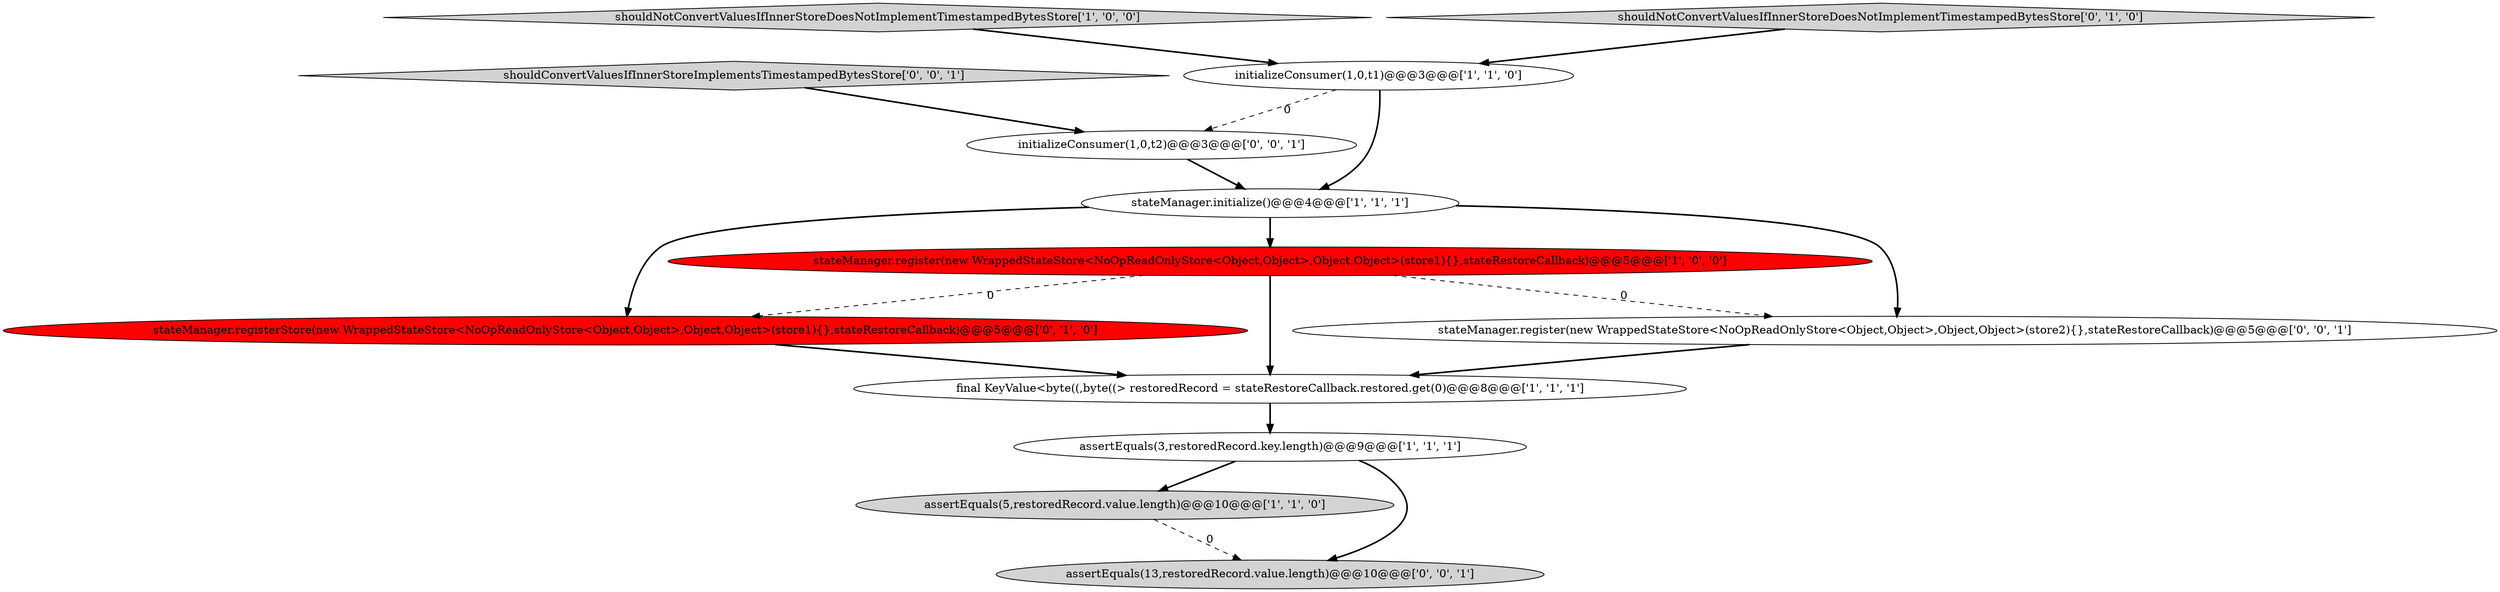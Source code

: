 digraph {
6 [style = filled, label = "final KeyValue<byte((,byte((> restoredRecord = stateRestoreCallback.restored.get(0)@@@8@@@['1', '1', '1']", fillcolor = white, shape = ellipse image = "AAA0AAABBB1BBB"];
8 [style = filled, label = "stateManager.registerStore(new WrappedStateStore<NoOpReadOnlyStore<Object,Object>,Object,Object>(store1){},stateRestoreCallback)@@@5@@@['0', '1', '0']", fillcolor = red, shape = ellipse image = "AAA1AAABBB2BBB"];
0 [style = filled, label = "stateManager.initialize()@@@4@@@['1', '1', '1']", fillcolor = white, shape = ellipse image = "AAA0AAABBB1BBB"];
1 [style = filled, label = "assertEquals(5,restoredRecord.value.length)@@@10@@@['1', '1', '0']", fillcolor = lightgray, shape = ellipse image = "AAA0AAABBB1BBB"];
9 [style = filled, label = "assertEquals(13,restoredRecord.value.length)@@@10@@@['0', '0', '1']", fillcolor = lightgray, shape = ellipse image = "AAA0AAABBB3BBB"];
11 [style = filled, label = "stateManager.register(new WrappedStateStore<NoOpReadOnlyStore<Object,Object>,Object,Object>(store2){},stateRestoreCallback)@@@5@@@['0', '0', '1']", fillcolor = white, shape = ellipse image = "AAA0AAABBB3BBB"];
10 [style = filled, label = "initializeConsumer(1,0,t2)@@@3@@@['0', '0', '1']", fillcolor = white, shape = ellipse image = "AAA0AAABBB3BBB"];
5 [style = filled, label = "stateManager.register(new WrappedStateStore<NoOpReadOnlyStore<Object,Object>,Object,Object>(store1){},stateRestoreCallback)@@@5@@@['1', '0', '0']", fillcolor = red, shape = ellipse image = "AAA1AAABBB1BBB"];
3 [style = filled, label = "assertEquals(3,restoredRecord.key.length)@@@9@@@['1', '1', '1']", fillcolor = white, shape = ellipse image = "AAA0AAABBB1BBB"];
2 [style = filled, label = "shouldNotConvertValuesIfInnerStoreDoesNotImplementTimestampedBytesStore['1', '0', '0']", fillcolor = lightgray, shape = diamond image = "AAA0AAABBB1BBB"];
12 [style = filled, label = "shouldConvertValuesIfInnerStoreImplementsTimestampedBytesStore['0', '0', '1']", fillcolor = lightgray, shape = diamond image = "AAA0AAABBB3BBB"];
7 [style = filled, label = "shouldNotConvertValuesIfInnerStoreDoesNotImplementTimestampedBytesStore['0', '1', '0']", fillcolor = lightgray, shape = diamond image = "AAA0AAABBB2BBB"];
4 [style = filled, label = "initializeConsumer(1,0,t1)@@@3@@@['1', '1', '0']", fillcolor = white, shape = ellipse image = "AAA0AAABBB1BBB"];
3->9 [style = bold, label=""];
5->8 [style = dashed, label="0"];
6->3 [style = bold, label=""];
0->11 [style = bold, label=""];
11->6 [style = bold, label=""];
1->9 [style = dashed, label="0"];
8->6 [style = bold, label=""];
12->10 [style = bold, label=""];
7->4 [style = bold, label=""];
5->6 [style = bold, label=""];
4->10 [style = dashed, label="0"];
3->1 [style = bold, label=""];
5->11 [style = dashed, label="0"];
2->4 [style = bold, label=""];
10->0 [style = bold, label=""];
4->0 [style = bold, label=""];
0->5 [style = bold, label=""];
0->8 [style = bold, label=""];
}
